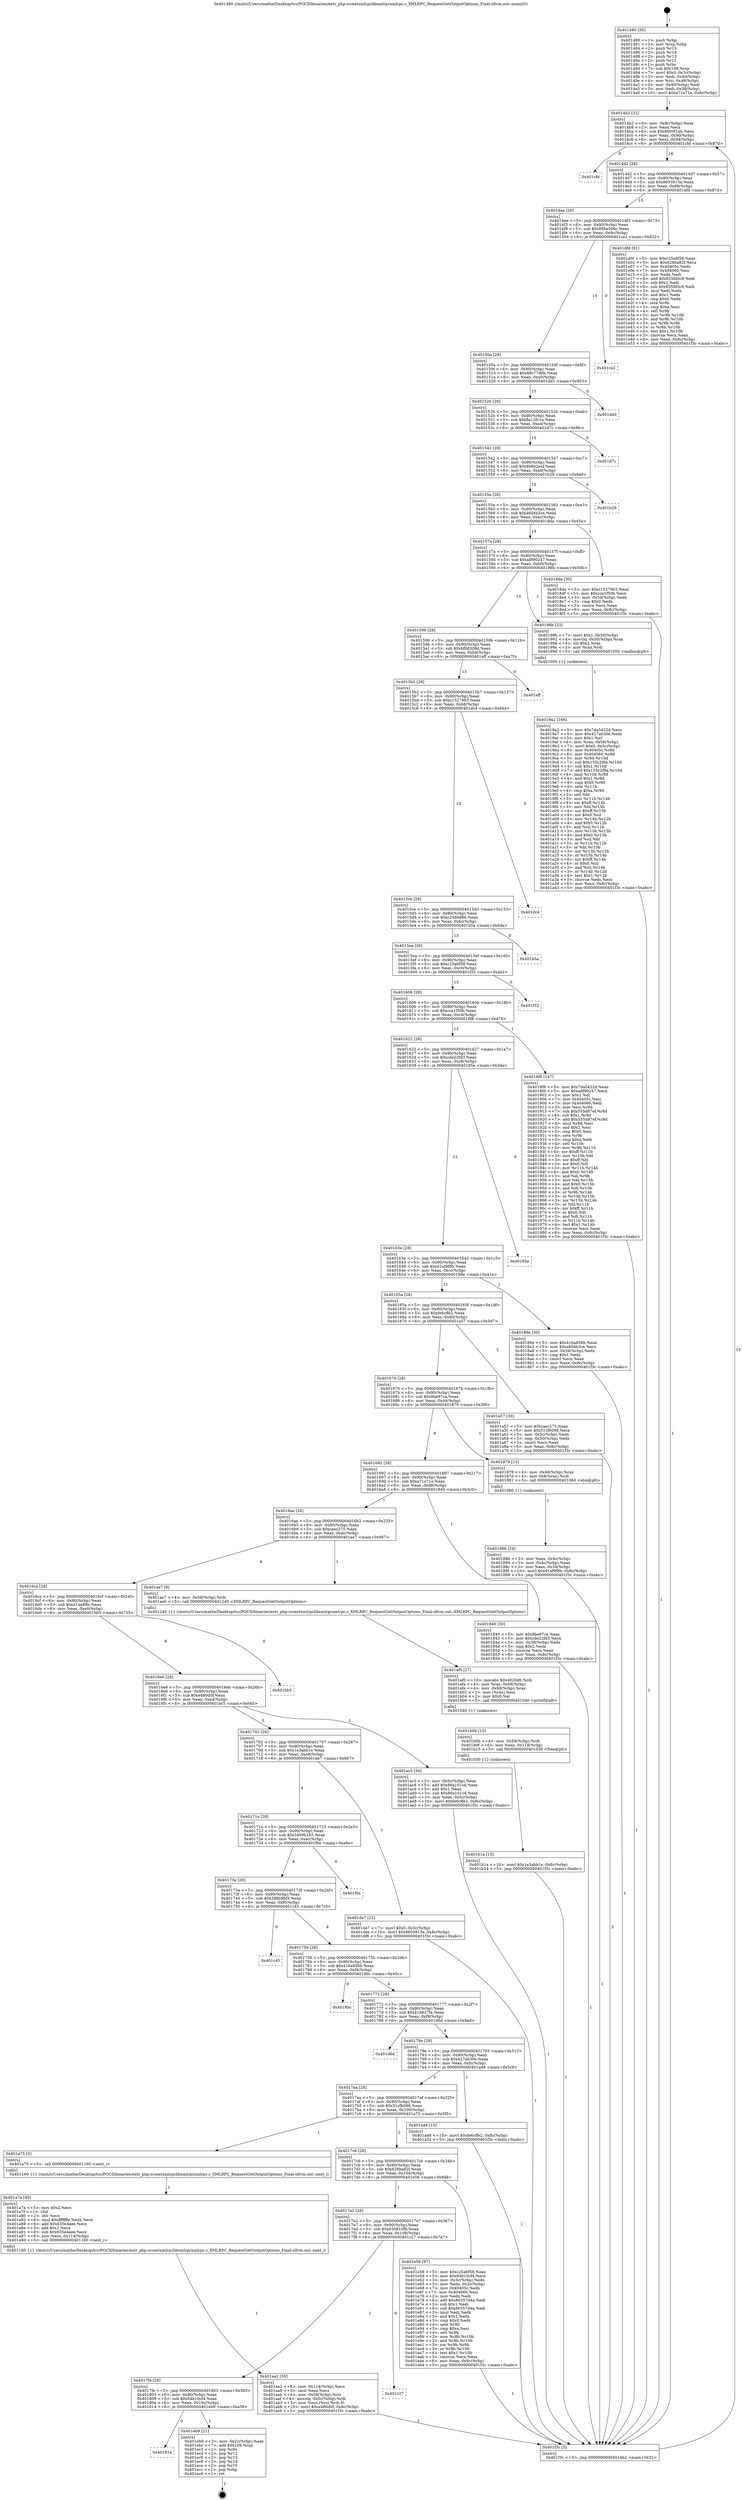 digraph "0x401480" {
  label = "0x401480 (/mnt/c/Users/mathe/Desktop/tcc/POCII/binaries/extr_php-srcextxmlrpclibxmlrpcxmlrpc.c_XMLRPC_RequestGetOutputOptions_Final-ollvm.out::main(0))"
  labelloc = "t"
  node[shape=record]

  Entry [label="",width=0.3,height=0.3,shape=circle,fillcolor=black,style=filled]
  "0x4014b2" [label="{
     0x4014b2 [32]\l
     | [instrs]\l
     &nbsp;&nbsp;0x4014b2 \<+6\>: mov -0x8c(%rbp),%eax\l
     &nbsp;&nbsp;0x4014b8 \<+2\>: mov %eax,%ecx\l
     &nbsp;&nbsp;0x4014ba \<+6\>: sub $0x8600f1ab,%ecx\l
     &nbsp;&nbsp;0x4014c0 \<+6\>: mov %eax,-0x90(%rbp)\l
     &nbsp;&nbsp;0x4014c6 \<+6\>: mov %ecx,-0x94(%rbp)\l
     &nbsp;&nbsp;0x4014cc \<+6\>: je 0000000000401cfd \<main+0x87d\>\l
  }"]
  "0x401cfd" [label="{
     0x401cfd\l
  }", style=dashed]
  "0x4014d2" [label="{
     0x4014d2 [28]\l
     | [instrs]\l
     &nbsp;&nbsp;0x4014d2 \<+5\>: jmp 00000000004014d7 \<main+0x57\>\l
     &nbsp;&nbsp;0x4014d7 \<+6\>: mov -0x90(%rbp),%eax\l
     &nbsp;&nbsp;0x4014dd \<+5\>: sub $0x8603915a,%eax\l
     &nbsp;&nbsp;0x4014e2 \<+6\>: mov %eax,-0x98(%rbp)\l
     &nbsp;&nbsp;0x4014e8 \<+6\>: je 0000000000401dfd \<main+0x97d\>\l
  }"]
  Exit [label="",width=0.3,height=0.3,shape=circle,fillcolor=black,style=filled,peripheries=2]
  "0x401dfd" [label="{
     0x401dfd [91]\l
     | [instrs]\l
     &nbsp;&nbsp;0x401dfd \<+5\>: mov $0xc25a6f58,%eax\l
     &nbsp;&nbsp;0x401e02 \<+5\>: mov $0x628ba82f,%ecx\l
     &nbsp;&nbsp;0x401e07 \<+7\>: mov 0x40405c,%edx\l
     &nbsp;&nbsp;0x401e0e \<+7\>: mov 0x404060,%esi\l
     &nbsp;&nbsp;0x401e15 \<+2\>: mov %edx,%edi\l
     &nbsp;&nbsp;0x401e17 \<+6\>: add $0x835fd0c9,%edi\l
     &nbsp;&nbsp;0x401e1d \<+3\>: sub $0x1,%edi\l
     &nbsp;&nbsp;0x401e20 \<+6\>: sub $0x835fd0c9,%edi\l
     &nbsp;&nbsp;0x401e26 \<+3\>: imul %edi,%edx\l
     &nbsp;&nbsp;0x401e29 \<+3\>: and $0x1,%edx\l
     &nbsp;&nbsp;0x401e2c \<+3\>: cmp $0x0,%edx\l
     &nbsp;&nbsp;0x401e2f \<+4\>: sete %r8b\l
     &nbsp;&nbsp;0x401e33 \<+3\>: cmp $0xa,%esi\l
     &nbsp;&nbsp;0x401e36 \<+4\>: setl %r9b\l
     &nbsp;&nbsp;0x401e3a \<+3\>: mov %r8b,%r10b\l
     &nbsp;&nbsp;0x401e3d \<+3\>: and %r9b,%r10b\l
     &nbsp;&nbsp;0x401e40 \<+3\>: xor %r9b,%r8b\l
     &nbsp;&nbsp;0x401e43 \<+3\>: or %r8b,%r10b\l
     &nbsp;&nbsp;0x401e46 \<+4\>: test $0x1,%r10b\l
     &nbsp;&nbsp;0x401e4a \<+3\>: cmovne %ecx,%eax\l
     &nbsp;&nbsp;0x401e4d \<+6\>: mov %eax,-0x8c(%rbp)\l
     &nbsp;&nbsp;0x401e53 \<+5\>: jmp 0000000000401f3c \<main+0xabc\>\l
  }"]
  "0x4014ee" [label="{
     0x4014ee [28]\l
     | [instrs]\l
     &nbsp;&nbsp;0x4014ee \<+5\>: jmp 00000000004014f3 \<main+0x73\>\l
     &nbsp;&nbsp;0x4014f3 \<+6\>: mov -0x90(%rbp),%eax\l
     &nbsp;&nbsp;0x4014f9 \<+5\>: sub $0x88be566c,%eax\l
     &nbsp;&nbsp;0x4014fe \<+6\>: mov %eax,-0x9c(%rbp)\l
     &nbsp;&nbsp;0x401504 \<+6\>: je 0000000000401ca2 \<main+0x822\>\l
  }"]
  "0x40181a" [label="{
     0x40181a\l
  }", style=dashed]
  "0x401ca2" [label="{
     0x401ca2\l
  }", style=dashed]
  "0x40150a" [label="{
     0x40150a [28]\l
     | [instrs]\l
     &nbsp;&nbsp;0x40150a \<+5\>: jmp 000000000040150f \<main+0x8f\>\l
     &nbsp;&nbsp;0x40150f \<+6\>: mov -0x90(%rbp),%eax\l
     &nbsp;&nbsp;0x401515 \<+5\>: sub $0x88c77d6b,%eax\l
     &nbsp;&nbsp;0x40151a \<+6\>: mov %eax,-0xa0(%rbp)\l
     &nbsp;&nbsp;0x401520 \<+6\>: je 0000000000401dd3 \<main+0x953\>\l
  }"]
  "0x401eb9" [label="{
     0x401eb9 [21]\l
     | [instrs]\l
     &nbsp;&nbsp;0x401eb9 \<+3\>: mov -0x2c(%rbp),%eax\l
     &nbsp;&nbsp;0x401ebc \<+7\>: add $0x108,%rsp\l
     &nbsp;&nbsp;0x401ec3 \<+1\>: pop %rbx\l
     &nbsp;&nbsp;0x401ec4 \<+2\>: pop %r12\l
     &nbsp;&nbsp;0x401ec6 \<+2\>: pop %r13\l
     &nbsp;&nbsp;0x401ec8 \<+2\>: pop %r14\l
     &nbsp;&nbsp;0x401eca \<+2\>: pop %r15\l
     &nbsp;&nbsp;0x401ecc \<+1\>: pop %rbp\l
     &nbsp;&nbsp;0x401ecd \<+1\>: ret\l
  }"]
  "0x401dd3" [label="{
     0x401dd3\l
  }", style=dashed]
  "0x401526" [label="{
     0x401526 [28]\l
     | [instrs]\l
     &nbsp;&nbsp;0x401526 \<+5\>: jmp 000000000040152b \<main+0xab\>\l
     &nbsp;&nbsp;0x40152b \<+6\>: mov -0x90(%rbp),%eax\l
     &nbsp;&nbsp;0x401531 \<+5\>: sub $0x8a12fc1a,%eax\l
     &nbsp;&nbsp;0x401536 \<+6\>: mov %eax,-0xa4(%rbp)\l
     &nbsp;&nbsp;0x40153c \<+6\>: je 0000000000401d7c \<main+0x8fc\>\l
  }"]
  "0x4017fe" [label="{
     0x4017fe [28]\l
     | [instrs]\l
     &nbsp;&nbsp;0x4017fe \<+5\>: jmp 0000000000401803 \<main+0x383\>\l
     &nbsp;&nbsp;0x401803 \<+6\>: mov -0x90(%rbp),%eax\l
     &nbsp;&nbsp;0x401809 \<+5\>: sub $0x64b10cf4,%eax\l
     &nbsp;&nbsp;0x40180e \<+6\>: mov %eax,-0x10c(%rbp)\l
     &nbsp;&nbsp;0x401814 \<+6\>: je 0000000000401eb9 \<main+0xa39\>\l
  }"]
  "0x401d7c" [label="{
     0x401d7c\l
  }", style=dashed]
  "0x401542" [label="{
     0x401542 [28]\l
     | [instrs]\l
     &nbsp;&nbsp;0x401542 \<+5\>: jmp 0000000000401547 \<main+0xc7\>\l
     &nbsp;&nbsp;0x401547 \<+6\>: mov -0x90(%rbp),%eax\l
     &nbsp;&nbsp;0x40154d \<+5\>: sub $0x8b9b2eaf,%eax\l
     &nbsp;&nbsp;0x401552 \<+6\>: mov %eax,-0xa8(%rbp)\l
     &nbsp;&nbsp;0x401558 \<+6\>: je 0000000000401b29 \<main+0x6a9\>\l
  }"]
  "0x401c27" [label="{
     0x401c27\l
  }", style=dashed]
  "0x401b29" [label="{
     0x401b29\l
  }", style=dashed]
  "0x40155e" [label="{
     0x40155e [28]\l
     | [instrs]\l
     &nbsp;&nbsp;0x40155e \<+5\>: jmp 0000000000401563 \<main+0xe3\>\l
     &nbsp;&nbsp;0x401563 \<+6\>: mov -0x90(%rbp),%eax\l
     &nbsp;&nbsp;0x401569 \<+5\>: sub $0xa604b3ce,%eax\l
     &nbsp;&nbsp;0x40156e \<+6\>: mov %eax,-0xac(%rbp)\l
     &nbsp;&nbsp;0x401574 \<+6\>: je 00000000004018da \<main+0x45a\>\l
  }"]
  "0x4017e2" [label="{
     0x4017e2 [28]\l
     | [instrs]\l
     &nbsp;&nbsp;0x4017e2 \<+5\>: jmp 00000000004017e7 \<main+0x367\>\l
     &nbsp;&nbsp;0x4017e7 \<+6\>: mov -0x90(%rbp),%eax\l
     &nbsp;&nbsp;0x4017ed \<+5\>: sub $0x630810fb,%eax\l
     &nbsp;&nbsp;0x4017f2 \<+6\>: mov %eax,-0x108(%rbp)\l
     &nbsp;&nbsp;0x4017f8 \<+6\>: je 0000000000401c27 \<main+0x7a7\>\l
  }"]
  "0x4018da" [label="{
     0x4018da [30]\l
     | [instrs]\l
     &nbsp;&nbsp;0x4018da \<+5\>: mov $0xc1527963,%eax\l
     &nbsp;&nbsp;0x4018df \<+5\>: mov $0xcca1f50b,%ecx\l
     &nbsp;&nbsp;0x4018e4 \<+3\>: mov -0x34(%rbp),%edx\l
     &nbsp;&nbsp;0x4018e7 \<+3\>: cmp $0x0,%edx\l
     &nbsp;&nbsp;0x4018ea \<+3\>: cmove %ecx,%eax\l
     &nbsp;&nbsp;0x4018ed \<+6\>: mov %eax,-0x8c(%rbp)\l
     &nbsp;&nbsp;0x4018f3 \<+5\>: jmp 0000000000401f3c \<main+0xabc\>\l
  }"]
  "0x40157a" [label="{
     0x40157a [28]\l
     | [instrs]\l
     &nbsp;&nbsp;0x40157a \<+5\>: jmp 000000000040157f \<main+0xff\>\l
     &nbsp;&nbsp;0x40157f \<+6\>: mov -0x90(%rbp),%eax\l
     &nbsp;&nbsp;0x401585 \<+5\>: sub $0xa8f90247,%eax\l
     &nbsp;&nbsp;0x40158a \<+6\>: mov %eax,-0xb0(%rbp)\l
     &nbsp;&nbsp;0x401590 \<+6\>: je 000000000040198b \<main+0x50b\>\l
  }"]
  "0x401e58" [label="{
     0x401e58 [97]\l
     | [instrs]\l
     &nbsp;&nbsp;0x401e58 \<+5\>: mov $0xc25a6f58,%eax\l
     &nbsp;&nbsp;0x401e5d \<+5\>: mov $0x64b10cf4,%ecx\l
     &nbsp;&nbsp;0x401e62 \<+3\>: mov -0x3c(%rbp),%edx\l
     &nbsp;&nbsp;0x401e65 \<+3\>: mov %edx,-0x2c(%rbp)\l
     &nbsp;&nbsp;0x401e68 \<+7\>: mov 0x40405c,%edx\l
     &nbsp;&nbsp;0x401e6f \<+7\>: mov 0x404060,%esi\l
     &nbsp;&nbsp;0x401e76 \<+2\>: mov %edx,%edi\l
     &nbsp;&nbsp;0x401e78 \<+6\>: add $0x86357d4a,%edi\l
     &nbsp;&nbsp;0x401e7e \<+3\>: sub $0x1,%edi\l
     &nbsp;&nbsp;0x401e81 \<+6\>: sub $0x86357d4a,%edi\l
     &nbsp;&nbsp;0x401e87 \<+3\>: imul %edi,%edx\l
     &nbsp;&nbsp;0x401e8a \<+3\>: and $0x1,%edx\l
     &nbsp;&nbsp;0x401e8d \<+3\>: cmp $0x0,%edx\l
     &nbsp;&nbsp;0x401e90 \<+4\>: sete %r8b\l
     &nbsp;&nbsp;0x401e94 \<+3\>: cmp $0xa,%esi\l
     &nbsp;&nbsp;0x401e97 \<+4\>: setl %r9b\l
     &nbsp;&nbsp;0x401e9b \<+3\>: mov %r8b,%r10b\l
     &nbsp;&nbsp;0x401e9e \<+3\>: and %r9b,%r10b\l
     &nbsp;&nbsp;0x401ea1 \<+3\>: xor %r9b,%r8b\l
     &nbsp;&nbsp;0x401ea4 \<+3\>: or %r8b,%r10b\l
     &nbsp;&nbsp;0x401ea7 \<+4\>: test $0x1,%r10b\l
     &nbsp;&nbsp;0x401eab \<+3\>: cmovne %ecx,%eax\l
     &nbsp;&nbsp;0x401eae \<+6\>: mov %eax,-0x8c(%rbp)\l
     &nbsp;&nbsp;0x401eb4 \<+5\>: jmp 0000000000401f3c \<main+0xabc\>\l
  }"]
  "0x40198b" [label="{
     0x40198b [23]\l
     | [instrs]\l
     &nbsp;&nbsp;0x40198b \<+7\>: movl $0x1,-0x50(%rbp)\l
     &nbsp;&nbsp;0x401992 \<+4\>: movslq -0x50(%rbp),%rax\l
     &nbsp;&nbsp;0x401996 \<+4\>: shl $0x2,%rax\l
     &nbsp;&nbsp;0x40199a \<+3\>: mov %rax,%rdi\l
     &nbsp;&nbsp;0x40199d \<+5\>: call 0000000000401050 \<malloc@plt\>\l
     | [calls]\l
     &nbsp;&nbsp;0x401050 \{1\} (unknown)\l
  }"]
  "0x401596" [label="{
     0x401596 [28]\l
     | [instrs]\l
     &nbsp;&nbsp;0x401596 \<+5\>: jmp 000000000040159b \<main+0x11b\>\l
     &nbsp;&nbsp;0x40159b \<+6\>: mov -0x90(%rbp),%eax\l
     &nbsp;&nbsp;0x4015a1 \<+5\>: sub $0xbf0d309d,%eax\l
     &nbsp;&nbsp;0x4015a6 \<+6\>: mov %eax,-0xb4(%rbp)\l
     &nbsp;&nbsp;0x4015ac \<+6\>: je 0000000000401eff \<main+0xa7f\>\l
  }"]
  "0x401b1a" [label="{
     0x401b1a [15]\l
     | [instrs]\l
     &nbsp;&nbsp;0x401b1a \<+10\>: movl $0x1e3abb1e,-0x8c(%rbp)\l
     &nbsp;&nbsp;0x401b24 \<+5\>: jmp 0000000000401f3c \<main+0xabc\>\l
  }"]
  "0x401eff" [label="{
     0x401eff\l
  }", style=dashed]
  "0x4015b2" [label="{
     0x4015b2 [28]\l
     | [instrs]\l
     &nbsp;&nbsp;0x4015b2 \<+5\>: jmp 00000000004015b7 \<main+0x137\>\l
     &nbsp;&nbsp;0x4015b7 \<+6\>: mov -0x90(%rbp),%eax\l
     &nbsp;&nbsp;0x4015bd \<+5\>: sub $0xc1527963,%eax\l
     &nbsp;&nbsp;0x4015c2 \<+6\>: mov %eax,-0xb8(%rbp)\l
     &nbsp;&nbsp;0x4015c8 \<+6\>: je 0000000000401dc4 \<main+0x944\>\l
  }"]
  "0x401b0b" [label="{
     0x401b0b [15]\l
     | [instrs]\l
     &nbsp;&nbsp;0x401b0b \<+4\>: mov -0x58(%rbp),%rdi\l
     &nbsp;&nbsp;0x401b0f \<+6\>: mov %eax,-0x118(%rbp)\l
     &nbsp;&nbsp;0x401b15 \<+5\>: call 0000000000401030 \<free@plt\>\l
     | [calls]\l
     &nbsp;&nbsp;0x401030 \{1\} (unknown)\l
  }"]
  "0x401dc4" [label="{
     0x401dc4\l
  }", style=dashed]
  "0x4015ce" [label="{
     0x4015ce [28]\l
     | [instrs]\l
     &nbsp;&nbsp;0x4015ce \<+5\>: jmp 00000000004015d3 \<main+0x153\>\l
     &nbsp;&nbsp;0x4015d3 \<+6\>: mov -0x90(%rbp),%eax\l
     &nbsp;&nbsp;0x4015d9 \<+5\>: sub $0xc2480d86,%eax\l
     &nbsp;&nbsp;0x4015de \<+6\>: mov %eax,-0xbc(%rbp)\l
     &nbsp;&nbsp;0x4015e4 \<+6\>: je 0000000000401b5a \<main+0x6da\>\l
  }"]
  "0x401af0" [label="{
     0x401af0 [27]\l
     | [instrs]\l
     &nbsp;&nbsp;0x401af0 \<+10\>: movabs $0x4020d6,%rdi\l
     &nbsp;&nbsp;0x401afa \<+4\>: mov %rax,-0x68(%rbp)\l
     &nbsp;&nbsp;0x401afe \<+4\>: mov -0x68(%rbp),%rax\l
     &nbsp;&nbsp;0x401b02 \<+2\>: mov (%rax),%esi\l
     &nbsp;&nbsp;0x401b04 \<+2\>: mov $0x0,%al\l
     &nbsp;&nbsp;0x401b06 \<+5\>: call 0000000000401040 \<printf@plt\>\l
     | [calls]\l
     &nbsp;&nbsp;0x401040 \{1\} (unknown)\l
  }"]
  "0x401b5a" [label="{
     0x401b5a\l
  }", style=dashed]
  "0x4015ea" [label="{
     0x4015ea [28]\l
     | [instrs]\l
     &nbsp;&nbsp;0x4015ea \<+5\>: jmp 00000000004015ef \<main+0x16f\>\l
     &nbsp;&nbsp;0x4015ef \<+6\>: mov -0x90(%rbp),%eax\l
     &nbsp;&nbsp;0x4015f5 \<+5\>: sub $0xc25a6f58,%eax\l
     &nbsp;&nbsp;0x4015fa \<+6\>: mov %eax,-0xc0(%rbp)\l
     &nbsp;&nbsp;0x401600 \<+6\>: je 0000000000401f32 \<main+0xab2\>\l
  }"]
  "0x401aa2" [label="{
     0x401aa2 [35]\l
     | [instrs]\l
     &nbsp;&nbsp;0x401aa2 \<+6\>: mov -0x114(%rbp),%ecx\l
     &nbsp;&nbsp;0x401aa8 \<+3\>: imul %eax,%ecx\l
     &nbsp;&nbsp;0x401aab \<+4\>: mov -0x58(%rbp),%rsi\l
     &nbsp;&nbsp;0x401aaf \<+4\>: movslq -0x5c(%rbp),%rdi\l
     &nbsp;&nbsp;0x401ab3 \<+3\>: mov %ecx,(%rsi,%rdi,4)\l
     &nbsp;&nbsp;0x401ab6 \<+10\>: movl $0xe480d0f,-0x8c(%rbp)\l
     &nbsp;&nbsp;0x401ac0 \<+5\>: jmp 0000000000401f3c \<main+0xabc\>\l
  }"]
  "0x401f32" [label="{
     0x401f32\l
  }", style=dashed]
  "0x401606" [label="{
     0x401606 [28]\l
     | [instrs]\l
     &nbsp;&nbsp;0x401606 \<+5\>: jmp 000000000040160b \<main+0x18b\>\l
     &nbsp;&nbsp;0x40160b \<+6\>: mov -0x90(%rbp),%eax\l
     &nbsp;&nbsp;0x401611 \<+5\>: sub $0xcca1f50b,%eax\l
     &nbsp;&nbsp;0x401616 \<+6\>: mov %eax,-0xc4(%rbp)\l
     &nbsp;&nbsp;0x40161c \<+6\>: je 00000000004018f8 \<main+0x478\>\l
  }"]
  "0x401a7a" [label="{
     0x401a7a [40]\l
     | [instrs]\l
     &nbsp;&nbsp;0x401a7a \<+5\>: mov $0x2,%ecx\l
     &nbsp;&nbsp;0x401a7f \<+1\>: cltd\l
     &nbsp;&nbsp;0x401a80 \<+2\>: idiv %ecx\l
     &nbsp;&nbsp;0x401a82 \<+6\>: imul $0xfffffffe,%edx,%ecx\l
     &nbsp;&nbsp;0x401a88 \<+6\>: add $0x635e4aee,%ecx\l
     &nbsp;&nbsp;0x401a8e \<+3\>: add $0x1,%ecx\l
     &nbsp;&nbsp;0x401a91 \<+6\>: sub $0x635e4aee,%ecx\l
     &nbsp;&nbsp;0x401a97 \<+6\>: mov %ecx,-0x114(%rbp)\l
     &nbsp;&nbsp;0x401a9d \<+5\>: call 0000000000401160 \<next_i\>\l
     | [calls]\l
     &nbsp;&nbsp;0x401160 \{1\} (/mnt/c/Users/mathe/Desktop/tcc/POCII/binaries/extr_php-srcextxmlrpclibxmlrpcxmlrpc.c_XMLRPC_RequestGetOutputOptions_Final-ollvm.out::next_i)\l
  }"]
  "0x4018f8" [label="{
     0x4018f8 [147]\l
     | [instrs]\l
     &nbsp;&nbsp;0x4018f8 \<+5\>: mov $0x7da5422d,%eax\l
     &nbsp;&nbsp;0x4018fd \<+5\>: mov $0xa8f90247,%ecx\l
     &nbsp;&nbsp;0x401902 \<+2\>: mov $0x1,%dl\l
     &nbsp;&nbsp;0x401904 \<+7\>: mov 0x40405c,%esi\l
     &nbsp;&nbsp;0x40190b \<+7\>: mov 0x404060,%edi\l
     &nbsp;&nbsp;0x401912 \<+3\>: mov %esi,%r8d\l
     &nbsp;&nbsp;0x401915 \<+7\>: sub $0x555d87ef,%r8d\l
     &nbsp;&nbsp;0x40191c \<+4\>: sub $0x1,%r8d\l
     &nbsp;&nbsp;0x401920 \<+7\>: add $0x555d87ef,%r8d\l
     &nbsp;&nbsp;0x401927 \<+4\>: imul %r8d,%esi\l
     &nbsp;&nbsp;0x40192b \<+3\>: and $0x1,%esi\l
     &nbsp;&nbsp;0x40192e \<+3\>: cmp $0x0,%esi\l
     &nbsp;&nbsp;0x401931 \<+4\>: sete %r9b\l
     &nbsp;&nbsp;0x401935 \<+3\>: cmp $0xa,%edi\l
     &nbsp;&nbsp;0x401938 \<+4\>: setl %r10b\l
     &nbsp;&nbsp;0x40193c \<+3\>: mov %r9b,%r11b\l
     &nbsp;&nbsp;0x40193f \<+4\>: xor $0xff,%r11b\l
     &nbsp;&nbsp;0x401943 \<+3\>: mov %r10b,%bl\l
     &nbsp;&nbsp;0x401946 \<+3\>: xor $0xff,%bl\l
     &nbsp;&nbsp;0x401949 \<+3\>: xor $0x0,%dl\l
     &nbsp;&nbsp;0x40194c \<+3\>: mov %r11b,%r14b\l
     &nbsp;&nbsp;0x40194f \<+4\>: and $0x0,%r14b\l
     &nbsp;&nbsp;0x401953 \<+3\>: and %dl,%r9b\l
     &nbsp;&nbsp;0x401956 \<+3\>: mov %bl,%r15b\l
     &nbsp;&nbsp;0x401959 \<+4\>: and $0x0,%r15b\l
     &nbsp;&nbsp;0x40195d \<+3\>: and %dl,%r10b\l
     &nbsp;&nbsp;0x401960 \<+3\>: or %r9b,%r14b\l
     &nbsp;&nbsp;0x401963 \<+3\>: or %r10b,%r15b\l
     &nbsp;&nbsp;0x401966 \<+3\>: xor %r15b,%r14b\l
     &nbsp;&nbsp;0x401969 \<+3\>: or %bl,%r11b\l
     &nbsp;&nbsp;0x40196c \<+4\>: xor $0xff,%r11b\l
     &nbsp;&nbsp;0x401970 \<+3\>: or $0x0,%dl\l
     &nbsp;&nbsp;0x401973 \<+3\>: and %dl,%r11b\l
     &nbsp;&nbsp;0x401976 \<+3\>: or %r11b,%r14b\l
     &nbsp;&nbsp;0x401979 \<+4\>: test $0x1,%r14b\l
     &nbsp;&nbsp;0x40197d \<+3\>: cmovne %ecx,%eax\l
     &nbsp;&nbsp;0x401980 \<+6\>: mov %eax,-0x8c(%rbp)\l
     &nbsp;&nbsp;0x401986 \<+5\>: jmp 0000000000401f3c \<main+0xabc\>\l
  }"]
  "0x401622" [label="{
     0x401622 [28]\l
     | [instrs]\l
     &nbsp;&nbsp;0x401622 \<+5\>: jmp 0000000000401627 \<main+0x1a7\>\l
     &nbsp;&nbsp;0x401627 \<+6\>: mov -0x90(%rbp),%eax\l
     &nbsp;&nbsp;0x40162d \<+5\>: sub $0xcde22fd3,%eax\l
     &nbsp;&nbsp;0x401632 \<+6\>: mov %eax,-0xc8(%rbp)\l
     &nbsp;&nbsp;0x401638 \<+6\>: je 000000000040185e \<main+0x3de\>\l
  }"]
  "0x4017c6" [label="{
     0x4017c6 [28]\l
     | [instrs]\l
     &nbsp;&nbsp;0x4017c6 \<+5\>: jmp 00000000004017cb \<main+0x34b\>\l
     &nbsp;&nbsp;0x4017cb \<+6\>: mov -0x90(%rbp),%eax\l
     &nbsp;&nbsp;0x4017d1 \<+5\>: sub $0x628ba82f,%eax\l
     &nbsp;&nbsp;0x4017d6 \<+6\>: mov %eax,-0x104(%rbp)\l
     &nbsp;&nbsp;0x4017dc \<+6\>: je 0000000000401e58 \<main+0x9d8\>\l
  }"]
  "0x40185e" [label="{
     0x40185e\l
  }", style=dashed]
  "0x40163e" [label="{
     0x40163e [28]\l
     | [instrs]\l
     &nbsp;&nbsp;0x40163e \<+5\>: jmp 0000000000401643 \<main+0x1c3\>\l
     &nbsp;&nbsp;0x401643 \<+6\>: mov -0x90(%rbp),%eax\l
     &nbsp;&nbsp;0x401649 \<+5\>: sub $0xd1af9f8b,%eax\l
     &nbsp;&nbsp;0x40164e \<+6\>: mov %eax,-0xcc(%rbp)\l
     &nbsp;&nbsp;0x401654 \<+6\>: je 000000000040189e \<main+0x41e\>\l
  }"]
  "0x401a75" [label="{
     0x401a75 [5]\l
     | [instrs]\l
     &nbsp;&nbsp;0x401a75 \<+5\>: call 0000000000401160 \<next_i\>\l
     | [calls]\l
     &nbsp;&nbsp;0x401160 \{1\} (/mnt/c/Users/mathe/Desktop/tcc/POCII/binaries/extr_php-srcextxmlrpclibxmlrpcxmlrpc.c_XMLRPC_RequestGetOutputOptions_Final-ollvm.out::next_i)\l
  }"]
  "0x40189e" [label="{
     0x40189e [30]\l
     | [instrs]\l
     &nbsp;&nbsp;0x40189e \<+5\>: mov $0x416a856b,%eax\l
     &nbsp;&nbsp;0x4018a3 \<+5\>: mov $0xa604b3ce,%ecx\l
     &nbsp;&nbsp;0x4018a8 \<+3\>: mov -0x34(%rbp),%edx\l
     &nbsp;&nbsp;0x4018ab \<+3\>: cmp $0x1,%edx\l
     &nbsp;&nbsp;0x4018ae \<+3\>: cmovl %ecx,%eax\l
     &nbsp;&nbsp;0x4018b1 \<+6\>: mov %eax,-0x8c(%rbp)\l
     &nbsp;&nbsp;0x4018b7 \<+5\>: jmp 0000000000401f3c \<main+0xabc\>\l
  }"]
  "0x40165a" [label="{
     0x40165a [28]\l
     | [instrs]\l
     &nbsp;&nbsp;0x40165a \<+5\>: jmp 000000000040165f \<main+0x1df\>\l
     &nbsp;&nbsp;0x40165f \<+6\>: mov -0x90(%rbp),%eax\l
     &nbsp;&nbsp;0x401665 \<+5\>: sub $0xfe6cffe2,%eax\l
     &nbsp;&nbsp;0x40166a \<+6\>: mov %eax,-0xd0(%rbp)\l
     &nbsp;&nbsp;0x401670 \<+6\>: je 0000000000401a57 \<main+0x5d7\>\l
  }"]
  "0x4017aa" [label="{
     0x4017aa [28]\l
     | [instrs]\l
     &nbsp;&nbsp;0x4017aa \<+5\>: jmp 00000000004017af \<main+0x32f\>\l
     &nbsp;&nbsp;0x4017af \<+6\>: mov -0x90(%rbp),%eax\l
     &nbsp;&nbsp;0x4017b5 \<+5\>: sub $0x51cfb098,%eax\l
     &nbsp;&nbsp;0x4017ba \<+6\>: mov %eax,-0x100(%rbp)\l
     &nbsp;&nbsp;0x4017c0 \<+6\>: je 0000000000401a75 \<main+0x5f5\>\l
  }"]
  "0x401a57" [label="{
     0x401a57 [30]\l
     | [instrs]\l
     &nbsp;&nbsp;0x401a57 \<+5\>: mov $0xcaec275,%eax\l
     &nbsp;&nbsp;0x401a5c \<+5\>: mov $0x51cfb098,%ecx\l
     &nbsp;&nbsp;0x401a61 \<+3\>: mov -0x5c(%rbp),%edx\l
     &nbsp;&nbsp;0x401a64 \<+3\>: cmp -0x50(%rbp),%edx\l
     &nbsp;&nbsp;0x401a67 \<+3\>: cmovl %ecx,%eax\l
     &nbsp;&nbsp;0x401a6a \<+6\>: mov %eax,-0x8c(%rbp)\l
     &nbsp;&nbsp;0x401a70 \<+5\>: jmp 0000000000401f3c \<main+0xabc\>\l
  }"]
  "0x401676" [label="{
     0x401676 [28]\l
     | [instrs]\l
     &nbsp;&nbsp;0x401676 \<+5\>: jmp 000000000040167b \<main+0x1fb\>\l
     &nbsp;&nbsp;0x40167b \<+6\>: mov -0x90(%rbp),%eax\l
     &nbsp;&nbsp;0x401681 \<+5\>: sub $0x9be97ca,%eax\l
     &nbsp;&nbsp;0x401686 \<+6\>: mov %eax,-0xd4(%rbp)\l
     &nbsp;&nbsp;0x40168c \<+6\>: je 0000000000401879 \<main+0x3f9\>\l
  }"]
  "0x401a48" [label="{
     0x401a48 [15]\l
     | [instrs]\l
     &nbsp;&nbsp;0x401a48 \<+10\>: movl $0xfe6cffe2,-0x8c(%rbp)\l
     &nbsp;&nbsp;0x401a52 \<+5\>: jmp 0000000000401f3c \<main+0xabc\>\l
  }"]
  "0x401879" [label="{
     0x401879 [13]\l
     | [instrs]\l
     &nbsp;&nbsp;0x401879 \<+4\>: mov -0x48(%rbp),%rax\l
     &nbsp;&nbsp;0x40187d \<+4\>: mov 0x8(%rax),%rdi\l
     &nbsp;&nbsp;0x401881 \<+5\>: call 0000000000401060 \<atoi@plt\>\l
     | [calls]\l
     &nbsp;&nbsp;0x401060 \{1\} (unknown)\l
  }"]
  "0x401692" [label="{
     0x401692 [28]\l
     | [instrs]\l
     &nbsp;&nbsp;0x401692 \<+5\>: jmp 0000000000401697 \<main+0x217\>\l
     &nbsp;&nbsp;0x401697 \<+6\>: mov -0x90(%rbp),%eax\l
     &nbsp;&nbsp;0x40169d \<+5\>: sub $0xa71e71e,%eax\l
     &nbsp;&nbsp;0x4016a2 \<+6\>: mov %eax,-0xd8(%rbp)\l
     &nbsp;&nbsp;0x4016a8 \<+6\>: je 0000000000401840 \<main+0x3c0\>\l
  }"]
  "0x40178e" [label="{
     0x40178e [28]\l
     | [instrs]\l
     &nbsp;&nbsp;0x40178e \<+5\>: jmp 0000000000401793 \<main+0x313\>\l
     &nbsp;&nbsp;0x401793 \<+6\>: mov -0x90(%rbp),%eax\l
     &nbsp;&nbsp;0x401799 \<+5\>: sub $0x427ab30e,%eax\l
     &nbsp;&nbsp;0x40179e \<+6\>: mov %eax,-0xfc(%rbp)\l
     &nbsp;&nbsp;0x4017a4 \<+6\>: je 0000000000401a48 \<main+0x5c8\>\l
  }"]
  "0x401840" [label="{
     0x401840 [30]\l
     | [instrs]\l
     &nbsp;&nbsp;0x401840 \<+5\>: mov $0x9be97ca,%eax\l
     &nbsp;&nbsp;0x401845 \<+5\>: mov $0xcde22fd3,%ecx\l
     &nbsp;&nbsp;0x40184a \<+3\>: mov -0x38(%rbp),%edx\l
     &nbsp;&nbsp;0x40184d \<+3\>: cmp $0x2,%edx\l
     &nbsp;&nbsp;0x401850 \<+3\>: cmovne %ecx,%eax\l
     &nbsp;&nbsp;0x401853 \<+6\>: mov %eax,-0x8c(%rbp)\l
     &nbsp;&nbsp;0x401859 \<+5\>: jmp 0000000000401f3c \<main+0xabc\>\l
  }"]
  "0x4016ae" [label="{
     0x4016ae [28]\l
     | [instrs]\l
     &nbsp;&nbsp;0x4016ae \<+5\>: jmp 00000000004016b3 \<main+0x233\>\l
     &nbsp;&nbsp;0x4016b3 \<+6\>: mov -0x90(%rbp),%eax\l
     &nbsp;&nbsp;0x4016b9 \<+5\>: sub $0xcaec275,%eax\l
     &nbsp;&nbsp;0x4016be \<+6\>: mov %eax,-0xdc(%rbp)\l
     &nbsp;&nbsp;0x4016c4 \<+6\>: je 0000000000401ae7 \<main+0x667\>\l
  }"]
  "0x401f3c" [label="{
     0x401f3c [5]\l
     | [instrs]\l
     &nbsp;&nbsp;0x401f3c \<+5\>: jmp 00000000004014b2 \<main+0x32\>\l
  }"]
  "0x401480" [label="{
     0x401480 [50]\l
     | [instrs]\l
     &nbsp;&nbsp;0x401480 \<+1\>: push %rbp\l
     &nbsp;&nbsp;0x401481 \<+3\>: mov %rsp,%rbp\l
     &nbsp;&nbsp;0x401484 \<+2\>: push %r15\l
     &nbsp;&nbsp;0x401486 \<+2\>: push %r14\l
     &nbsp;&nbsp;0x401488 \<+2\>: push %r13\l
     &nbsp;&nbsp;0x40148a \<+2\>: push %r12\l
     &nbsp;&nbsp;0x40148c \<+1\>: push %rbx\l
     &nbsp;&nbsp;0x40148d \<+7\>: sub $0x108,%rsp\l
     &nbsp;&nbsp;0x401494 \<+7\>: movl $0x0,-0x3c(%rbp)\l
     &nbsp;&nbsp;0x40149b \<+3\>: mov %edi,-0x40(%rbp)\l
     &nbsp;&nbsp;0x40149e \<+4\>: mov %rsi,-0x48(%rbp)\l
     &nbsp;&nbsp;0x4014a2 \<+3\>: mov -0x40(%rbp),%edi\l
     &nbsp;&nbsp;0x4014a5 \<+3\>: mov %edi,-0x38(%rbp)\l
     &nbsp;&nbsp;0x4014a8 \<+10\>: movl $0xa71e71e,-0x8c(%rbp)\l
  }"]
  "0x401886" [label="{
     0x401886 [24]\l
     | [instrs]\l
     &nbsp;&nbsp;0x401886 \<+3\>: mov %eax,-0x4c(%rbp)\l
     &nbsp;&nbsp;0x401889 \<+3\>: mov -0x4c(%rbp),%eax\l
     &nbsp;&nbsp;0x40188c \<+3\>: mov %eax,-0x34(%rbp)\l
     &nbsp;&nbsp;0x40188f \<+10\>: movl $0xd1af9f8b,-0x8c(%rbp)\l
     &nbsp;&nbsp;0x401899 \<+5\>: jmp 0000000000401f3c \<main+0xabc\>\l
  }"]
  "0x4019a2" [label="{
     0x4019a2 [166]\l
     | [instrs]\l
     &nbsp;&nbsp;0x4019a2 \<+5\>: mov $0x7da5422d,%ecx\l
     &nbsp;&nbsp;0x4019a7 \<+5\>: mov $0x427ab30e,%edx\l
     &nbsp;&nbsp;0x4019ac \<+3\>: mov $0x1,%sil\l
     &nbsp;&nbsp;0x4019af \<+4\>: mov %rax,-0x58(%rbp)\l
     &nbsp;&nbsp;0x4019b3 \<+7\>: movl $0x0,-0x5c(%rbp)\l
     &nbsp;&nbsp;0x4019ba \<+8\>: mov 0x40405c,%r8d\l
     &nbsp;&nbsp;0x4019c2 \<+8\>: mov 0x404060,%r9d\l
     &nbsp;&nbsp;0x4019ca \<+3\>: mov %r8d,%r10d\l
     &nbsp;&nbsp;0x4019cd \<+7\>: sub $0x155c2f9a,%r10d\l
     &nbsp;&nbsp;0x4019d4 \<+4\>: sub $0x1,%r10d\l
     &nbsp;&nbsp;0x4019d8 \<+7\>: add $0x155c2f9a,%r10d\l
     &nbsp;&nbsp;0x4019df \<+4\>: imul %r10d,%r8d\l
     &nbsp;&nbsp;0x4019e3 \<+4\>: and $0x1,%r8d\l
     &nbsp;&nbsp;0x4019e7 \<+4\>: cmp $0x0,%r8d\l
     &nbsp;&nbsp;0x4019eb \<+4\>: sete %r11b\l
     &nbsp;&nbsp;0x4019ef \<+4\>: cmp $0xa,%r9d\l
     &nbsp;&nbsp;0x4019f3 \<+3\>: setl %bl\l
     &nbsp;&nbsp;0x4019f6 \<+3\>: mov %r11b,%r14b\l
     &nbsp;&nbsp;0x4019f9 \<+4\>: xor $0xff,%r14b\l
     &nbsp;&nbsp;0x4019fd \<+3\>: mov %bl,%r15b\l
     &nbsp;&nbsp;0x401a00 \<+4\>: xor $0xff,%r15b\l
     &nbsp;&nbsp;0x401a04 \<+4\>: xor $0x0,%sil\l
     &nbsp;&nbsp;0x401a08 \<+3\>: mov %r14b,%r12b\l
     &nbsp;&nbsp;0x401a0b \<+4\>: and $0x0,%r12b\l
     &nbsp;&nbsp;0x401a0f \<+3\>: and %sil,%r11b\l
     &nbsp;&nbsp;0x401a12 \<+3\>: mov %r15b,%r13b\l
     &nbsp;&nbsp;0x401a15 \<+4\>: and $0x0,%r13b\l
     &nbsp;&nbsp;0x401a19 \<+3\>: and %sil,%bl\l
     &nbsp;&nbsp;0x401a1c \<+3\>: or %r11b,%r12b\l
     &nbsp;&nbsp;0x401a1f \<+3\>: or %bl,%r13b\l
     &nbsp;&nbsp;0x401a22 \<+3\>: xor %r13b,%r12b\l
     &nbsp;&nbsp;0x401a25 \<+3\>: or %r15b,%r14b\l
     &nbsp;&nbsp;0x401a28 \<+4\>: xor $0xff,%r14b\l
     &nbsp;&nbsp;0x401a2c \<+4\>: or $0x0,%sil\l
     &nbsp;&nbsp;0x401a30 \<+3\>: and %sil,%r14b\l
     &nbsp;&nbsp;0x401a33 \<+3\>: or %r14b,%r12b\l
     &nbsp;&nbsp;0x401a36 \<+4\>: test $0x1,%r12b\l
     &nbsp;&nbsp;0x401a3a \<+3\>: cmovne %edx,%ecx\l
     &nbsp;&nbsp;0x401a3d \<+6\>: mov %ecx,-0x8c(%rbp)\l
     &nbsp;&nbsp;0x401a43 \<+5\>: jmp 0000000000401f3c \<main+0xabc\>\l
  }"]
  "0x401d6d" [label="{
     0x401d6d\l
  }", style=dashed]
  "0x401ae7" [label="{
     0x401ae7 [9]\l
     | [instrs]\l
     &nbsp;&nbsp;0x401ae7 \<+4\>: mov -0x58(%rbp),%rdi\l
     &nbsp;&nbsp;0x401aeb \<+5\>: call 0000000000401240 \<XMLRPC_RequestGetOutputOptions\>\l
     | [calls]\l
     &nbsp;&nbsp;0x401240 \{1\} (/mnt/c/Users/mathe/Desktop/tcc/POCII/binaries/extr_php-srcextxmlrpclibxmlrpcxmlrpc.c_XMLRPC_RequestGetOutputOptions_Final-ollvm.out::XMLRPC_RequestGetOutputOptions)\l
  }"]
  "0x4016ca" [label="{
     0x4016ca [28]\l
     | [instrs]\l
     &nbsp;&nbsp;0x4016ca \<+5\>: jmp 00000000004016cf \<main+0x24f\>\l
     &nbsp;&nbsp;0x4016cf \<+6\>: mov -0x90(%rbp),%eax\l
     &nbsp;&nbsp;0x4016d5 \<+5\>: sub $0xd1aa88b,%eax\l
     &nbsp;&nbsp;0x4016da \<+6\>: mov %eax,-0xe0(%rbp)\l
     &nbsp;&nbsp;0x4016e0 \<+6\>: je 0000000000401bb5 \<main+0x735\>\l
  }"]
  "0x401772" [label="{
     0x401772 [28]\l
     | [instrs]\l
     &nbsp;&nbsp;0x401772 \<+5\>: jmp 0000000000401777 \<main+0x2f7\>\l
     &nbsp;&nbsp;0x401777 \<+6\>: mov -0x90(%rbp),%eax\l
     &nbsp;&nbsp;0x40177d \<+5\>: sub $0x41b627fa,%eax\l
     &nbsp;&nbsp;0x401782 \<+6\>: mov %eax,-0xf8(%rbp)\l
     &nbsp;&nbsp;0x401788 \<+6\>: je 0000000000401d6d \<main+0x8ed\>\l
  }"]
  "0x401bb5" [label="{
     0x401bb5\l
  }", style=dashed]
  "0x4016e6" [label="{
     0x4016e6 [28]\l
     | [instrs]\l
     &nbsp;&nbsp;0x4016e6 \<+5\>: jmp 00000000004016eb \<main+0x26b\>\l
     &nbsp;&nbsp;0x4016eb \<+6\>: mov -0x90(%rbp),%eax\l
     &nbsp;&nbsp;0x4016f1 \<+5\>: sub $0xe480d0f,%eax\l
     &nbsp;&nbsp;0x4016f6 \<+6\>: mov %eax,-0xe4(%rbp)\l
     &nbsp;&nbsp;0x4016fc \<+6\>: je 0000000000401ac5 \<main+0x645\>\l
  }"]
  "0x4018bc" [label="{
     0x4018bc\l
  }", style=dashed]
  "0x401ac5" [label="{
     0x401ac5 [34]\l
     | [instrs]\l
     &nbsp;&nbsp;0x401ac5 \<+3\>: mov -0x5c(%rbp),%eax\l
     &nbsp;&nbsp;0x401ac8 \<+5\>: add $0x86a101cd,%eax\l
     &nbsp;&nbsp;0x401acd \<+3\>: add $0x1,%eax\l
     &nbsp;&nbsp;0x401ad0 \<+5\>: sub $0x86a101cd,%eax\l
     &nbsp;&nbsp;0x401ad5 \<+3\>: mov %eax,-0x5c(%rbp)\l
     &nbsp;&nbsp;0x401ad8 \<+10\>: movl $0xfe6cffe2,-0x8c(%rbp)\l
     &nbsp;&nbsp;0x401ae2 \<+5\>: jmp 0000000000401f3c \<main+0xabc\>\l
  }"]
  "0x401702" [label="{
     0x401702 [28]\l
     | [instrs]\l
     &nbsp;&nbsp;0x401702 \<+5\>: jmp 0000000000401707 \<main+0x287\>\l
     &nbsp;&nbsp;0x401707 \<+6\>: mov -0x90(%rbp),%eax\l
     &nbsp;&nbsp;0x40170d \<+5\>: sub $0x1e3abb1e,%eax\l
     &nbsp;&nbsp;0x401712 \<+6\>: mov %eax,-0xe8(%rbp)\l
     &nbsp;&nbsp;0x401718 \<+6\>: je 0000000000401de7 \<main+0x967\>\l
  }"]
  "0x401756" [label="{
     0x401756 [28]\l
     | [instrs]\l
     &nbsp;&nbsp;0x401756 \<+5\>: jmp 000000000040175b \<main+0x2db\>\l
     &nbsp;&nbsp;0x40175b \<+6\>: mov -0x90(%rbp),%eax\l
     &nbsp;&nbsp;0x401761 \<+5\>: sub $0x416a856b,%eax\l
     &nbsp;&nbsp;0x401766 \<+6\>: mov %eax,-0xf4(%rbp)\l
     &nbsp;&nbsp;0x40176c \<+6\>: je 00000000004018bc \<main+0x43c\>\l
  }"]
  "0x401de7" [label="{
     0x401de7 [22]\l
     | [instrs]\l
     &nbsp;&nbsp;0x401de7 \<+7\>: movl $0x0,-0x3c(%rbp)\l
     &nbsp;&nbsp;0x401dee \<+10\>: movl $0x8603915a,-0x8c(%rbp)\l
     &nbsp;&nbsp;0x401df8 \<+5\>: jmp 0000000000401f3c \<main+0xabc\>\l
  }"]
  "0x40171e" [label="{
     0x40171e [28]\l
     | [instrs]\l
     &nbsp;&nbsp;0x40171e \<+5\>: jmp 0000000000401723 \<main+0x2a3\>\l
     &nbsp;&nbsp;0x401723 \<+6\>: mov -0x90(%rbp),%eax\l
     &nbsp;&nbsp;0x401729 \<+5\>: sub $0x3469b1b5,%eax\l
     &nbsp;&nbsp;0x40172e \<+6\>: mov %eax,-0xec(%rbp)\l
     &nbsp;&nbsp;0x401734 \<+6\>: je 0000000000401f0e \<main+0xa8e\>\l
  }"]
  "0x401c45" [label="{
     0x401c45\l
  }", style=dashed]
  "0x401f0e" [label="{
     0x401f0e\l
  }", style=dashed]
  "0x40173a" [label="{
     0x40173a [28]\l
     | [instrs]\l
     &nbsp;&nbsp;0x40173a \<+5\>: jmp 000000000040173f \<main+0x2bf\>\l
     &nbsp;&nbsp;0x40173f \<+6\>: mov -0x90(%rbp),%eax\l
     &nbsp;&nbsp;0x401745 \<+5\>: sub $0x398b9bf3,%eax\l
     &nbsp;&nbsp;0x40174a \<+6\>: mov %eax,-0xf0(%rbp)\l
     &nbsp;&nbsp;0x401750 \<+6\>: je 0000000000401c45 \<main+0x7c5\>\l
  }"]
  Entry -> "0x401480" [label=" 1"]
  "0x4014b2" -> "0x401cfd" [label=" 0"]
  "0x4014b2" -> "0x4014d2" [label=" 16"]
  "0x401eb9" -> Exit [label=" 1"]
  "0x4014d2" -> "0x401dfd" [label=" 1"]
  "0x4014d2" -> "0x4014ee" [label=" 15"]
  "0x4017fe" -> "0x40181a" [label=" 0"]
  "0x4014ee" -> "0x401ca2" [label=" 0"]
  "0x4014ee" -> "0x40150a" [label=" 15"]
  "0x4017fe" -> "0x401eb9" [label=" 1"]
  "0x40150a" -> "0x401dd3" [label=" 0"]
  "0x40150a" -> "0x401526" [label=" 15"]
  "0x4017e2" -> "0x4017fe" [label=" 1"]
  "0x401526" -> "0x401d7c" [label=" 0"]
  "0x401526" -> "0x401542" [label=" 15"]
  "0x4017e2" -> "0x401c27" [label=" 0"]
  "0x401542" -> "0x401b29" [label=" 0"]
  "0x401542" -> "0x40155e" [label=" 15"]
  "0x401e58" -> "0x401f3c" [label=" 1"]
  "0x40155e" -> "0x4018da" [label=" 1"]
  "0x40155e" -> "0x40157a" [label=" 14"]
  "0x4017c6" -> "0x4017e2" [label=" 1"]
  "0x40157a" -> "0x40198b" [label=" 1"]
  "0x40157a" -> "0x401596" [label=" 13"]
  "0x4017c6" -> "0x401e58" [label=" 1"]
  "0x401596" -> "0x401eff" [label=" 0"]
  "0x401596" -> "0x4015b2" [label=" 13"]
  "0x401dfd" -> "0x401f3c" [label=" 1"]
  "0x4015b2" -> "0x401dc4" [label=" 0"]
  "0x4015b2" -> "0x4015ce" [label=" 13"]
  "0x401de7" -> "0x401f3c" [label=" 1"]
  "0x4015ce" -> "0x401b5a" [label=" 0"]
  "0x4015ce" -> "0x4015ea" [label=" 13"]
  "0x401b1a" -> "0x401f3c" [label=" 1"]
  "0x4015ea" -> "0x401f32" [label=" 0"]
  "0x4015ea" -> "0x401606" [label=" 13"]
  "0x401b0b" -> "0x401b1a" [label=" 1"]
  "0x401606" -> "0x4018f8" [label=" 1"]
  "0x401606" -> "0x401622" [label=" 12"]
  "0x401af0" -> "0x401b0b" [label=" 1"]
  "0x401622" -> "0x40185e" [label=" 0"]
  "0x401622" -> "0x40163e" [label=" 12"]
  "0x401ae7" -> "0x401af0" [label=" 1"]
  "0x40163e" -> "0x40189e" [label=" 1"]
  "0x40163e" -> "0x40165a" [label=" 11"]
  "0x401ac5" -> "0x401f3c" [label=" 1"]
  "0x40165a" -> "0x401a57" [label=" 2"]
  "0x40165a" -> "0x401676" [label=" 9"]
  "0x401a7a" -> "0x401aa2" [label=" 1"]
  "0x401676" -> "0x401879" [label=" 1"]
  "0x401676" -> "0x401692" [label=" 8"]
  "0x401a75" -> "0x401a7a" [label=" 1"]
  "0x401692" -> "0x401840" [label=" 1"]
  "0x401692" -> "0x4016ae" [label=" 7"]
  "0x401840" -> "0x401f3c" [label=" 1"]
  "0x401480" -> "0x4014b2" [label=" 1"]
  "0x401f3c" -> "0x4014b2" [label=" 15"]
  "0x401879" -> "0x401886" [label=" 1"]
  "0x401886" -> "0x401f3c" [label=" 1"]
  "0x40189e" -> "0x401f3c" [label=" 1"]
  "0x4018da" -> "0x401f3c" [label=" 1"]
  "0x4018f8" -> "0x401f3c" [label=" 1"]
  "0x40198b" -> "0x4019a2" [label=" 1"]
  "0x4019a2" -> "0x401f3c" [label=" 1"]
  "0x4017aa" -> "0x401a75" [label=" 1"]
  "0x4016ae" -> "0x401ae7" [label=" 1"]
  "0x4016ae" -> "0x4016ca" [label=" 6"]
  "0x401aa2" -> "0x401f3c" [label=" 1"]
  "0x4016ca" -> "0x401bb5" [label=" 0"]
  "0x4016ca" -> "0x4016e6" [label=" 6"]
  "0x401a48" -> "0x401f3c" [label=" 1"]
  "0x4016e6" -> "0x401ac5" [label=" 1"]
  "0x4016e6" -> "0x401702" [label=" 5"]
  "0x40178e" -> "0x4017aa" [label=" 3"]
  "0x401702" -> "0x401de7" [label=" 1"]
  "0x401702" -> "0x40171e" [label=" 4"]
  "0x4017aa" -> "0x4017c6" [label=" 2"]
  "0x40171e" -> "0x401f0e" [label=" 0"]
  "0x40171e" -> "0x40173a" [label=" 4"]
  "0x401772" -> "0x40178e" [label=" 4"]
  "0x40173a" -> "0x401c45" [label=" 0"]
  "0x40173a" -> "0x401756" [label=" 4"]
  "0x40178e" -> "0x401a48" [label=" 1"]
  "0x401756" -> "0x4018bc" [label=" 0"]
  "0x401756" -> "0x401772" [label=" 4"]
  "0x401a57" -> "0x401f3c" [label=" 2"]
  "0x401772" -> "0x401d6d" [label=" 0"]
}
